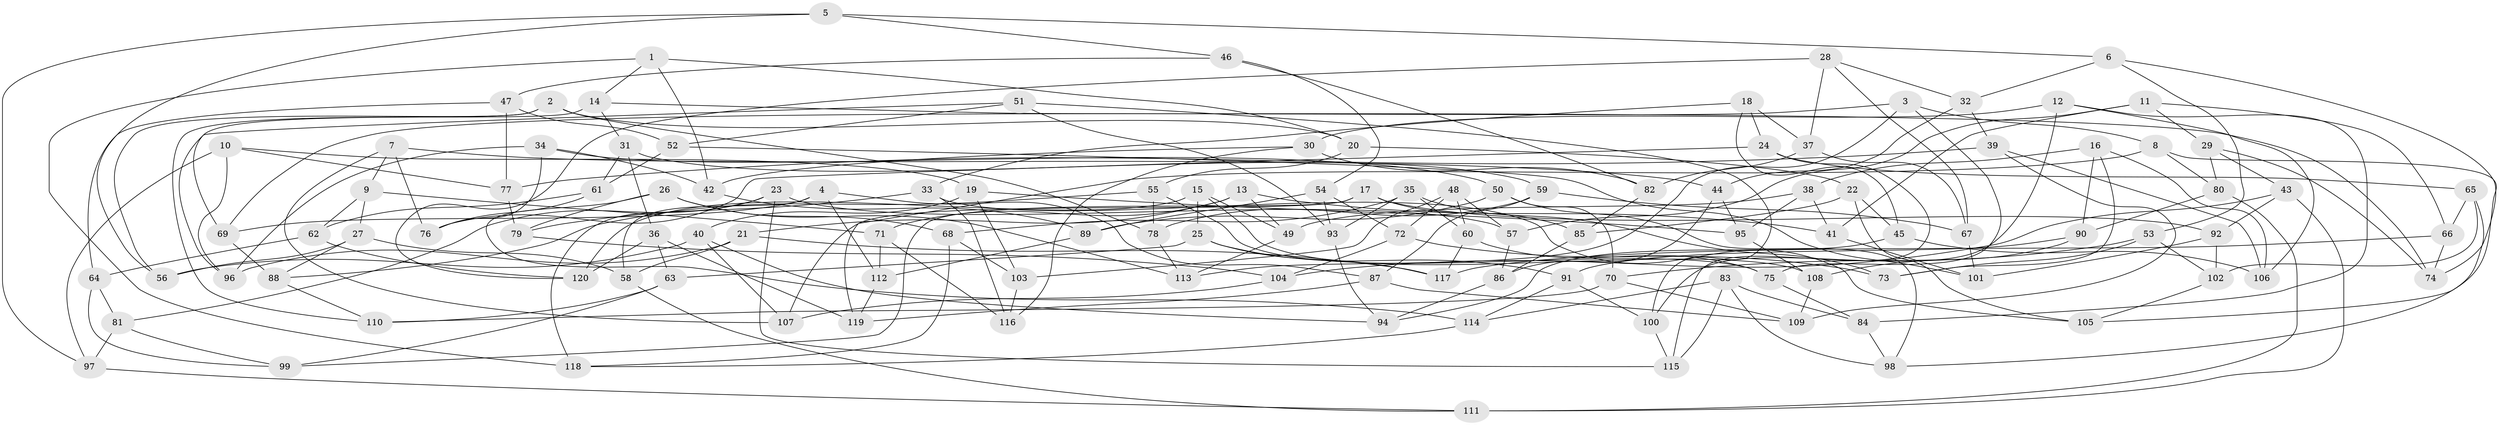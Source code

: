 // Generated by graph-tools (version 1.1) at 2025/50/03/09/25 03:50:56]
// undirected, 120 vertices, 240 edges
graph export_dot {
graph [start="1"]
  node [color=gray90,style=filled];
  1;
  2;
  3;
  4;
  5;
  6;
  7;
  8;
  9;
  10;
  11;
  12;
  13;
  14;
  15;
  16;
  17;
  18;
  19;
  20;
  21;
  22;
  23;
  24;
  25;
  26;
  27;
  28;
  29;
  30;
  31;
  32;
  33;
  34;
  35;
  36;
  37;
  38;
  39;
  40;
  41;
  42;
  43;
  44;
  45;
  46;
  47;
  48;
  49;
  50;
  51;
  52;
  53;
  54;
  55;
  56;
  57;
  58;
  59;
  60;
  61;
  62;
  63;
  64;
  65;
  66;
  67;
  68;
  69;
  70;
  71;
  72;
  73;
  74;
  75;
  76;
  77;
  78;
  79;
  80;
  81;
  82;
  83;
  84;
  85;
  86;
  87;
  88;
  89;
  90;
  91;
  92;
  93;
  94;
  95;
  96;
  97;
  98;
  99;
  100;
  101;
  102;
  103;
  104;
  105;
  106;
  107;
  108;
  109;
  110;
  111;
  112;
  113;
  114;
  115;
  116;
  117;
  118;
  119;
  120;
  1 -- 20;
  1 -- 14;
  1 -- 42;
  1 -- 118;
  2 -- 56;
  2 -- 20;
  2 -- 69;
  2 -- 78;
  3 -- 75;
  3 -- 8;
  3 -- 113;
  3 -- 69;
  4 -- 87;
  4 -- 58;
  4 -- 69;
  4 -- 112;
  5 -- 46;
  5 -- 6;
  5 -- 97;
  5 -- 56;
  6 -- 74;
  6 -- 53;
  6 -- 32;
  7 -- 107;
  7 -- 44;
  7 -- 76;
  7 -- 9;
  8 -- 80;
  8 -- 119;
  8 -- 105;
  9 -- 62;
  9 -- 27;
  9 -- 71;
  10 -- 97;
  10 -- 19;
  10 -- 77;
  10 -- 96;
  11 -- 57;
  11 -- 41;
  11 -- 29;
  11 -- 66;
  12 -- 84;
  12 -- 30;
  12 -- 100;
  12 -- 106;
  13 -- 41;
  13 -- 49;
  13 -- 21;
  13 -- 71;
  14 -- 31;
  14 -- 74;
  14 -- 110;
  15 -- 25;
  15 -- 49;
  15 -- 108;
  15 -- 120;
  16 -- 90;
  16 -- 106;
  16 -- 73;
  16 -- 38;
  17 -- 107;
  17 -- 92;
  17 -- 99;
  17 -- 85;
  18 -- 24;
  18 -- 45;
  18 -- 37;
  18 -- 33;
  19 -- 95;
  19 -- 103;
  19 -- 40;
  20 -- 22;
  20 -- 55;
  21 -- 117;
  21 -- 96;
  21 -- 58;
  22 -- 45;
  22 -- 105;
  22 -- 85;
  23 -- 57;
  23 -- 118;
  23 -- 81;
  23 -- 115;
  24 -- 115;
  24 -- 65;
  24 -- 76;
  25 -- 117;
  25 -- 91;
  25 -- 63;
  26 -- 79;
  26 -- 68;
  26 -- 113;
  26 -- 114;
  27 -- 58;
  27 -- 56;
  27 -- 88;
  28 -- 67;
  28 -- 37;
  28 -- 32;
  28 -- 120;
  29 -- 80;
  29 -- 74;
  29 -- 43;
  30 -- 82;
  30 -- 116;
  30 -- 42;
  31 -- 59;
  31 -- 36;
  31 -- 61;
  32 -- 44;
  32 -- 39;
  33 -- 79;
  33 -- 105;
  33 -- 116;
  34 -- 96;
  34 -- 50;
  34 -- 76;
  34 -- 42;
  35 -- 73;
  35 -- 93;
  35 -- 68;
  35 -- 60;
  36 -- 63;
  36 -- 120;
  36 -- 119;
  37 -- 67;
  37 -- 82;
  38 -- 49;
  38 -- 41;
  38 -- 95;
  39 -- 109;
  39 -- 77;
  39 -- 106;
  40 -- 56;
  40 -- 107;
  40 -- 94;
  41 -- 101;
  42 -- 89;
  43 -- 104;
  43 -- 111;
  43 -- 92;
  44 -- 86;
  44 -- 95;
  45 -- 94;
  45 -- 106;
  46 -- 54;
  46 -- 82;
  46 -- 47;
  47 -- 64;
  47 -- 77;
  47 -- 52;
  48 -- 103;
  48 -- 60;
  48 -- 72;
  48 -- 57;
  49 -- 113;
  50 -- 98;
  50 -- 89;
  50 -- 70;
  51 -- 100;
  51 -- 93;
  51 -- 96;
  51 -- 52;
  52 -- 101;
  52 -- 61;
  53 -- 102;
  53 -- 70;
  53 -- 73;
  54 -- 72;
  54 -- 89;
  54 -- 93;
  55 -- 78;
  55 -- 88;
  55 -- 75;
  57 -- 86;
  58 -- 111;
  59 -- 87;
  59 -- 67;
  59 -- 78;
  60 -- 117;
  60 -- 75;
  61 -- 76;
  61 -- 62;
  62 -- 120;
  62 -- 64;
  63 -- 99;
  63 -- 110;
  64 -- 99;
  64 -- 81;
  65 -- 102;
  65 -- 98;
  65 -- 66;
  66 -- 74;
  66 -- 117;
  67 -- 101;
  68 -- 103;
  68 -- 118;
  69 -- 88;
  70 -- 110;
  70 -- 109;
  71 -- 116;
  71 -- 112;
  72 -- 104;
  72 -- 73;
  75 -- 84;
  77 -- 79;
  78 -- 113;
  79 -- 104;
  80 -- 90;
  80 -- 111;
  81 -- 99;
  81 -- 97;
  82 -- 85;
  83 -- 84;
  83 -- 98;
  83 -- 114;
  83 -- 115;
  84 -- 98;
  85 -- 86;
  86 -- 94;
  87 -- 109;
  87 -- 119;
  88 -- 110;
  89 -- 112;
  90 -- 108;
  90 -- 91;
  91 -- 100;
  91 -- 114;
  92 -- 102;
  92 -- 101;
  93 -- 94;
  95 -- 108;
  97 -- 111;
  100 -- 115;
  102 -- 105;
  103 -- 116;
  104 -- 107;
  108 -- 109;
  112 -- 119;
  114 -- 118;
}
